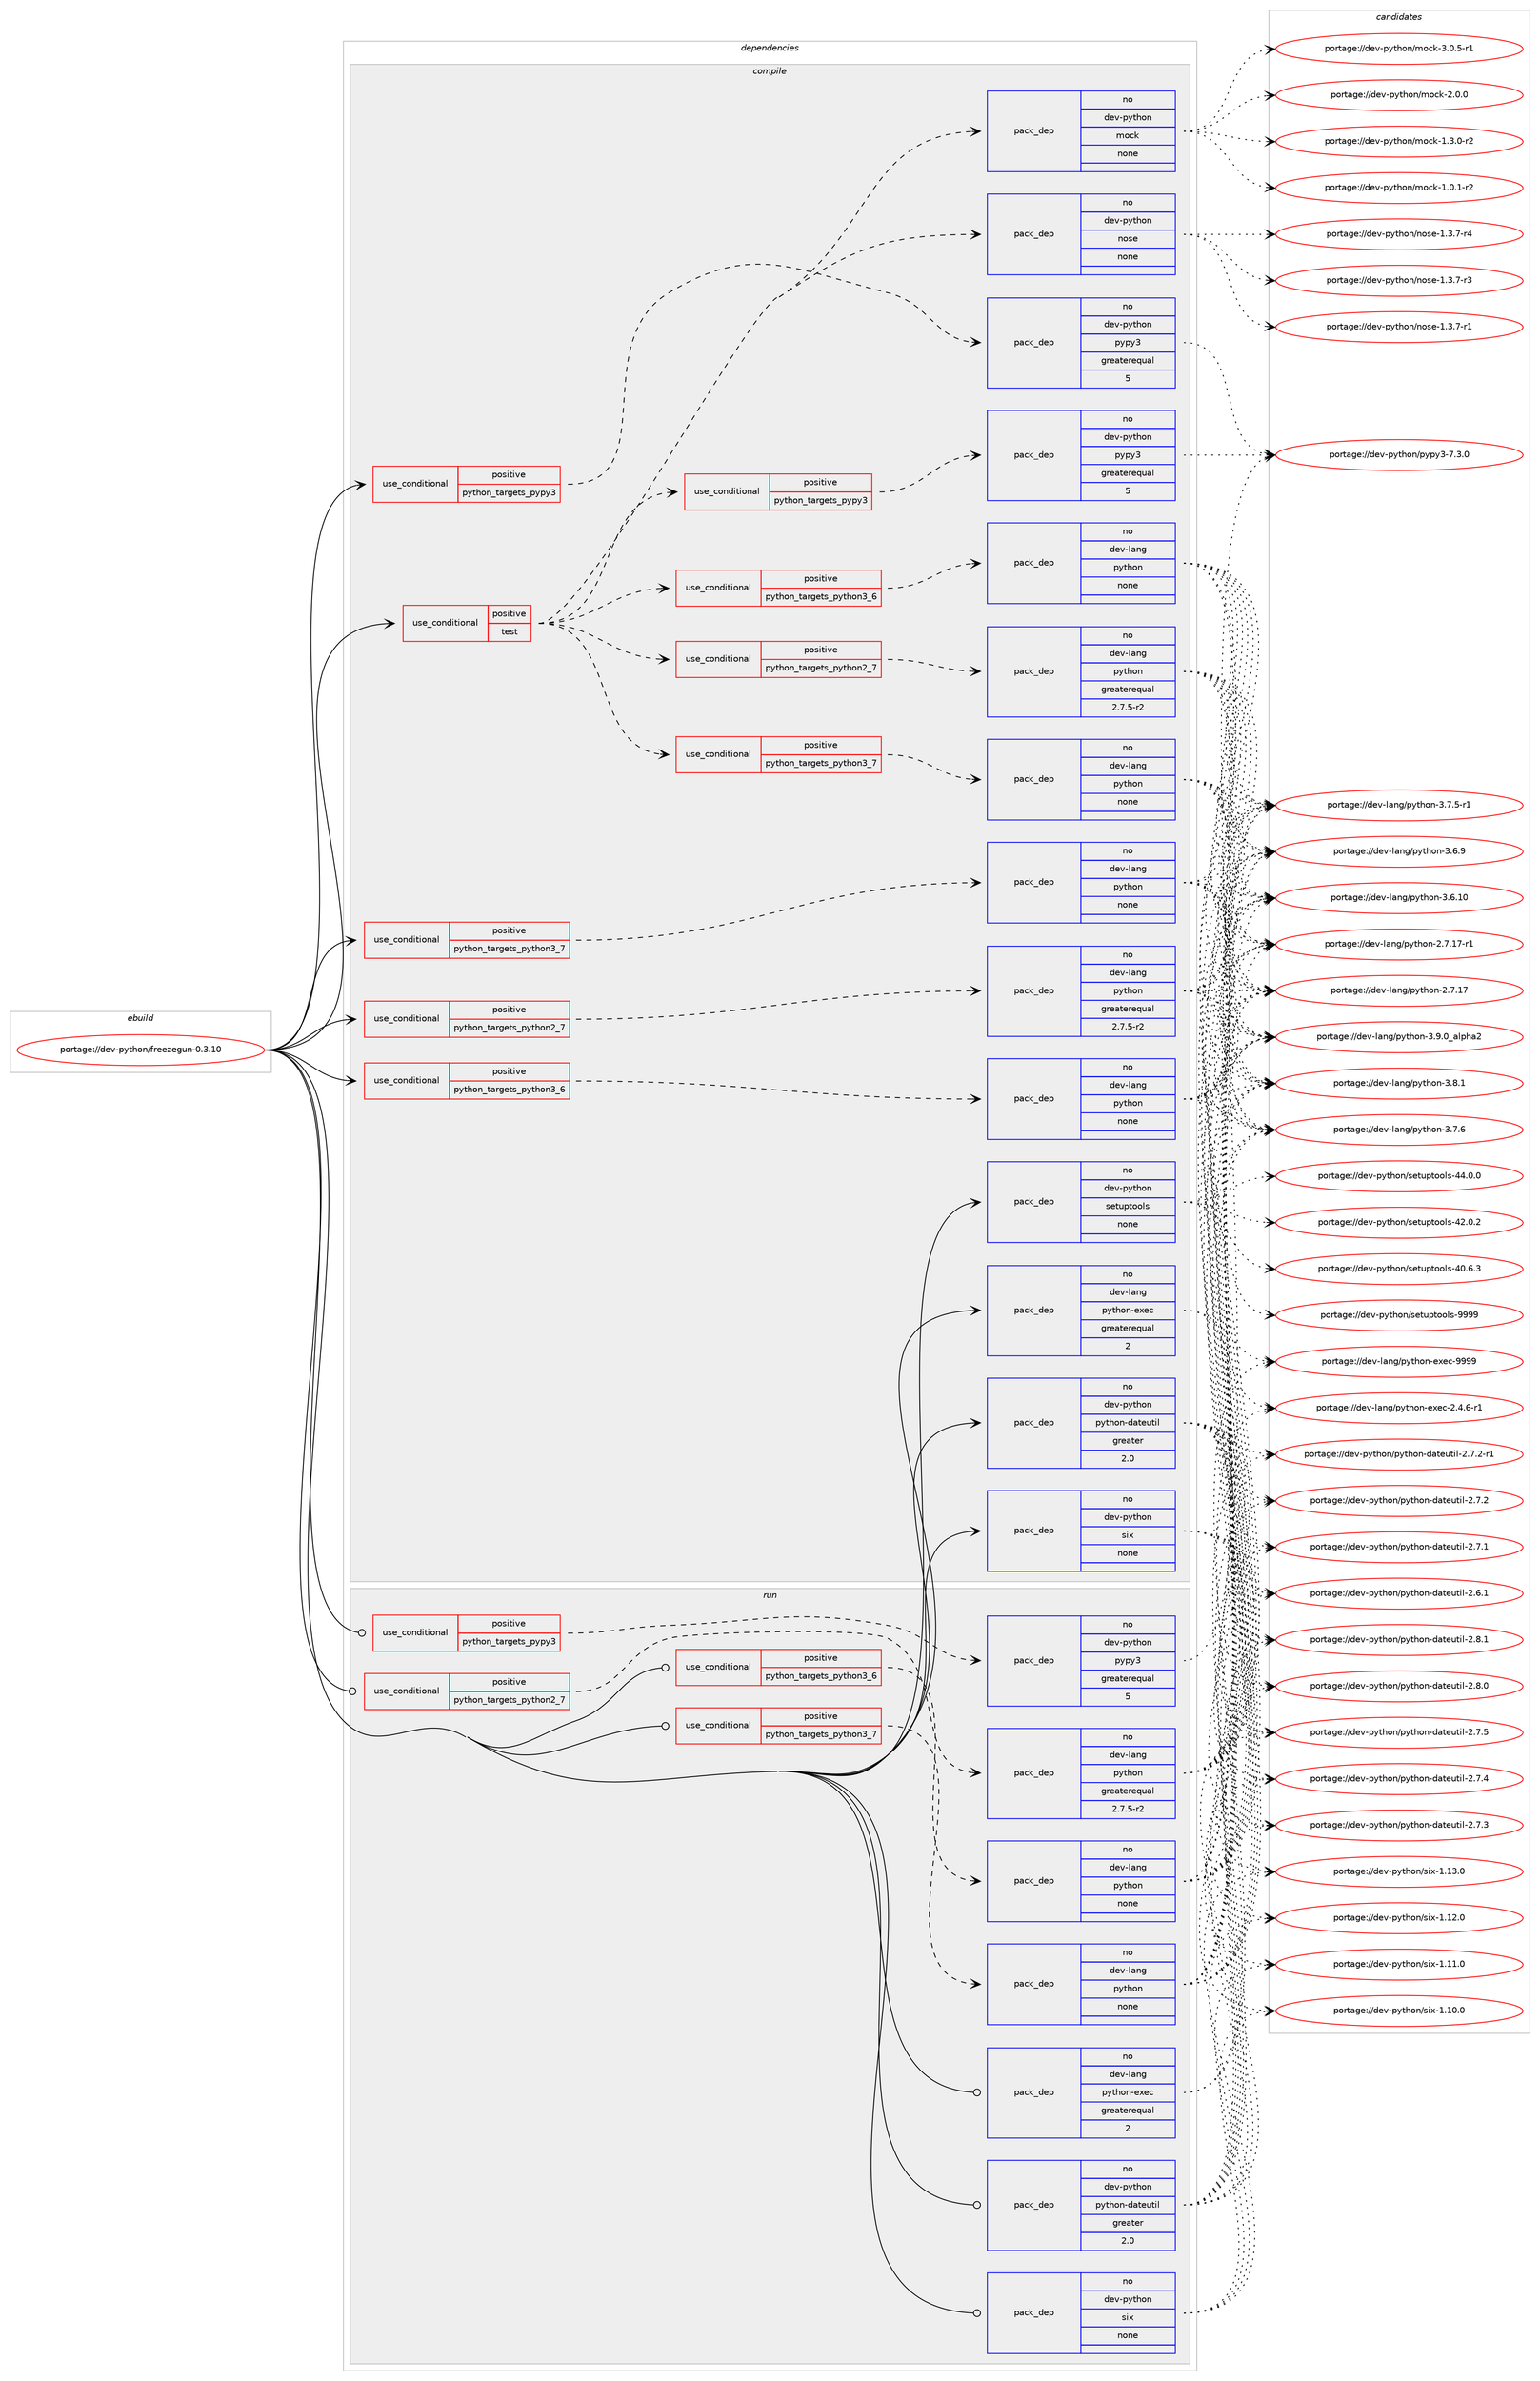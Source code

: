 digraph prolog {

# *************
# Graph options
# *************

newrank=true;
concentrate=true;
compound=true;
graph [rankdir=LR,fontname=Helvetica,fontsize=10,ranksep=1.5];#, ranksep=2.5, nodesep=0.2];
edge  [arrowhead=vee];
node  [fontname=Helvetica,fontsize=10];

# **********
# The ebuild
# **********

subgraph cluster_leftcol {
color=gray;
label=<<i>ebuild</i>>;
id [label="portage://dev-python/freezegun-0.3.10", color=red, width=4, href="../dev-python/freezegun-0.3.10.svg"];
}

# ****************
# The dependencies
# ****************

subgraph cluster_midcol {
color=gray;
label=<<i>dependencies</i>>;
subgraph cluster_compile {
fillcolor="#eeeeee";
style=filled;
label=<<i>compile</i>>;
subgraph cond115618 {
dependency459937 [label=<<TABLE BORDER="0" CELLBORDER="1" CELLSPACING="0" CELLPADDING="4"><TR><TD ROWSPAN="3" CELLPADDING="10">use_conditional</TD></TR><TR><TD>positive</TD></TR><TR><TD>python_targets_pypy3</TD></TR></TABLE>>, shape=none, color=red];
subgraph pack339329 {
dependency459938 [label=<<TABLE BORDER="0" CELLBORDER="1" CELLSPACING="0" CELLPADDING="4" WIDTH="220"><TR><TD ROWSPAN="6" CELLPADDING="30">pack_dep</TD></TR><TR><TD WIDTH="110">no</TD></TR><TR><TD>dev-python</TD></TR><TR><TD>pypy3</TD></TR><TR><TD>greaterequal</TD></TR><TR><TD>5</TD></TR></TABLE>>, shape=none, color=blue];
}
dependency459937:e -> dependency459938:w [weight=20,style="dashed",arrowhead="vee"];
}
id:e -> dependency459937:w [weight=20,style="solid",arrowhead="vee"];
subgraph cond115619 {
dependency459939 [label=<<TABLE BORDER="0" CELLBORDER="1" CELLSPACING="0" CELLPADDING="4"><TR><TD ROWSPAN="3" CELLPADDING="10">use_conditional</TD></TR><TR><TD>positive</TD></TR><TR><TD>python_targets_python2_7</TD></TR></TABLE>>, shape=none, color=red];
subgraph pack339330 {
dependency459940 [label=<<TABLE BORDER="0" CELLBORDER="1" CELLSPACING="0" CELLPADDING="4" WIDTH="220"><TR><TD ROWSPAN="6" CELLPADDING="30">pack_dep</TD></TR><TR><TD WIDTH="110">no</TD></TR><TR><TD>dev-lang</TD></TR><TR><TD>python</TD></TR><TR><TD>greaterequal</TD></TR><TR><TD>2.7.5-r2</TD></TR></TABLE>>, shape=none, color=blue];
}
dependency459939:e -> dependency459940:w [weight=20,style="dashed",arrowhead="vee"];
}
id:e -> dependency459939:w [weight=20,style="solid",arrowhead="vee"];
subgraph cond115620 {
dependency459941 [label=<<TABLE BORDER="0" CELLBORDER="1" CELLSPACING="0" CELLPADDING="4"><TR><TD ROWSPAN="3" CELLPADDING="10">use_conditional</TD></TR><TR><TD>positive</TD></TR><TR><TD>python_targets_python3_6</TD></TR></TABLE>>, shape=none, color=red];
subgraph pack339331 {
dependency459942 [label=<<TABLE BORDER="0" CELLBORDER="1" CELLSPACING="0" CELLPADDING="4" WIDTH="220"><TR><TD ROWSPAN="6" CELLPADDING="30">pack_dep</TD></TR><TR><TD WIDTH="110">no</TD></TR><TR><TD>dev-lang</TD></TR><TR><TD>python</TD></TR><TR><TD>none</TD></TR><TR><TD></TD></TR></TABLE>>, shape=none, color=blue];
}
dependency459941:e -> dependency459942:w [weight=20,style="dashed",arrowhead="vee"];
}
id:e -> dependency459941:w [weight=20,style="solid",arrowhead="vee"];
subgraph cond115621 {
dependency459943 [label=<<TABLE BORDER="0" CELLBORDER="1" CELLSPACING="0" CELLPADDING="4"><TR><TD ROWSPAN="3" CELLPADDING="10">use_conditional</TD></TR><TR><TD>positive</TD></TR><TR><TD>python_targets_python3_7</TD></TR></TABLE>>, shape=none, color=red];
subgraph pack339332 {
dependency459944 [label=<<TABLE BORDER="0" CELLBORDER="1" CELLSPACING="0" CELLPADDING="4" WIDTH="220"><TR><TD ROWSPAN="6" CELLPADDING="30">pack_dep</TD></TR><TR><TD WIDTH="110">no</TD></TR><TR><TD>dev-lang</TD></TR><TR><TD>python</TD></TR><TR><TD>none</TD></TR><TR><TD></TD></TR></TABLE>>, shape=none, color=blue];
}
dependency459943:e -> dependency459944:w [weight=20,style="dashed",arrowhead="vee"];
}
id:e -> dependency459943:w [weight=20,style="solid",arrowhead="vee"];
subgraph cond115622 {
dependency459945 [label=<<TABLE BORDER="0" CELLBORDER="1" CELLSPACING="0" CELLPADDING="4"><TR><TD ROWSPAN="3" CELLPADDING="10">use_conditional</TD></TR><TR><TD>positive</TD></TR><TR><TD>test</TD></TR></TABLE>>, shape=none, color=red];
subgraph cond115623 {
dependency459946 [label=<<TABLE BORDER="0" CELLBORDER="1" CELLSPACING="0" CELLPADDING="4"><TR><TD ROWSPAN="3" CELLPADDING="10">use_conditional</TD></TR><TR><TD>positive</TD></TR><TR><TD>python_targets_pypy3</TD></TR></TABLE>>, shape=none, color=red];
subgraph pack339333 {
dependency459947 [label=<<TABLE BORDER="0" CELLBORDER="1" CELLSPACING="0" CELLPADDING="4" WIDTH="220"><TR><TD ROWSPAN="6" CELLPADDING="30">pack_dep</TD></TR><TR><TD WIDTH="110">no</TD></TR><TR><TD>dev-python</TD></TR><TR><TD>pypy3</TD></TR><TR><TD>greaterequal</TD></TR><TR><TD>5</TD></TR></TABLE>>, shape=none, color=blue];
}
dependency459946:e -> dependency459947:w [weight=20,style="dashed",arrowhead="vee"];
}
dependency459945:e -> dependency459946:w [weight=20,style="dashed",arrowhead="vee"];
subgraph cond115624 {
dependency459948 [label=<<TABLE BORDER="0" CELLBORDER="1" CELLSPACING="0" CELLPADDING="4"><TR><TD ROWSPAN="3" CELLPADDING="10">use_conditional</TD></TR><TR><TD>positive</TD></TR><TR><TD>python_targets_python2_7</TD></TR></TABLE>>, shape=none, color=red];
subgraph pack339334 {
dependency459949 [label=<<TABLE BORDER="0" CELLBORDER="1" CELLSPACING="0" CELLPADDING="4" WIDTH="220"><TR><TD ROWSPAN="6" CELLPADDING="30">pack_dep</TD></TR><TR><TD WIDTH="110">no</TD></TR><TR><TD>dev-lang</TD></TR><TR><TD>python</TD></TR><TR><TD>greaterequal</TD></TR><TR><TD>2.7.5-r2</TD></TR></TABLE>>, shape=none, color=blue];
}
dependency459948:e -> dependency459949:w [weight=20,style="dashed",arrowhead="vee"];
}
dependency459945:e -> dependency459948:w [weight=20,style="dashed",arrowhead="vee"];
subgraph cond115625 {
dependency459950 [label=<<TABLE BORDER="0" CELLBORDER="1" CELLSPACING="0" CELLPADDING="4"><TR><TD ROWSPAN="3" CELLPADDING="10">use_conditional</TD></TR><TR><TD>positive</TD></TR><TR><TD>python_targets_python3_6</TD></TR></TABLE>>, shape=none, color=red];
subgraph pack339335 {
dependency459951 [label=<<TABLE BORDER="0" CELLBORDER="1" CELLSPACING="0" CELLPADDING="4" WIDTH="220"><TR><TD ROWSPAN="6" CELLPADDING="30">pack_dep</TD></TR><TR><TD WIDTH="110">no</TD></TR><TR><TD>dev-lang</TD></TR><TR><TD>python</TD></TR><TR><TD>none</TD></TR><TR><TD></TD></TR></TABLE>>, shape=none, color=blue];
}
dependency459950:e -> dependency459951:w [weight=20,style="dashed",arrowhead="vee"];
}
dependency459945:e -> dependency459950:w [weight=20,style="dashed",arrowhead="vee"];
subgraph cond115626 {
dependency459952 [label=<<TABLE BORDER="0" CELLBORDER="1" CELLSPACING="0" CELLPADDING="4"><TR><TD ROWSPAN="3" CELLPADDING="10">use_conditional</TD></TR><TR><TD>positive</TD></TR><TR><TD>python_targets_python3_7</TD></TR></TABLE>>, shape=none, color=red];
subgraph pack339336 {
dependency459953 [label=<<TABLE BORDER="0" CELLBORDER="1" CELLSPACING="0" CELLPADDING="4" WIDTH="220"><TR><TD ROWSPAN="6" CELLPADDING="30">pack_dep</TD></TR><TR><TD WIDTH="110">no</TD></TR><TR><TD>dev-lang</TD></TR><TR><TD>python</TD></TR><TR><TD>none</TD></TR><TR><TD></TD></TR></TABLE>>, shape=none, color=blue];
}
dependency459952:e -> dependency459953:w [weight=20,style="dashed",arrowhead="vee"];
}
dependency459945:e -> dependency459952:w [weight=20,style="dashed",arrowhead="vee"];
subgraph pack339337 {
dependency459954 [label=<<TABLE BORDER="0" CELLBORDER="1" CELLSPACING="0" CELLPADDING="4" WIDTH="220"><TR><TD ROWSPAN="6" CELLPADDING="30">pack_dep</TD></TR><TR><TD WIDTH="110">no</TD></TR><TR><TD>dev-python</TD></TR><TR><TD>mock</TD></TR><TR><TD>none</TD></TR><TR><TD></TD></TR></TABLE>>, shape=none, color=blue];
}
dependency459945:e -> dependency459954:w [weight=20,style="dashed",arrowhead="vee"];
subgraph pack339338 {
dependency459955 [label=<<TABLE BORDER="0" CELLBORDER="1" CELLSPACING="0" CELLPADDING="4" WIDTH="220"><TR><TD ROWSPAN="6" CELLPADDING="30">pack_dep</TD></TR><TR><TD WIDTH="110">no</TD></TR><TR><TD>dev-python</TD></TR><TR><TD>nose</TD></TR><TR><TD>none</TD></TR><TR><TD></TD></TR></TABLE>>, shape=none, color=blue];
}
dependency459945:e -> dependency459955:w [weight=20,style="dashed",arrowhead="vee"];
}
id:e -> dependency459945:w [weight=20,style="solid",arrowhead="vee"];
subgraph pack339339 {
dependency459956 [label=<<TABLE BORDER="0" CELLBORDER="1" CELLSPACING="0" CELLPADDING="4" WIDTH="220"><TR><TD ROWSPAN="6" CELLPADDING="30">pack_dep</TD></TR><TR><TD WIDTH="110">no</TD></TR><TR><TD>dev-lang</TD></TR><TR><TD>python-exec</TD></TR><TR><TD>greaterequal</TD></TR><TR><TD>2</TD></TR></TABLE>>, shape=none, color=blue];
}
id:e -> dependency459956:w [weight=20,style="solid",arrowhead="vee"];
subgraph pack339340 {
dependency459957 [label=<<TABLE BORDER="0" CELLBORDER="1" CELLSPACING="0" CELLPADDING="4" WIDTH="220"><TR><TD ROWSPAN="6" CELLPADDING="30">pack_dep</TD></TR><TR><TD WIDTH="110">no</TD></TR><TR><TD>dev-python</TD></TR><TR><TD>python-dateutil</TD></TR><TR><TD>greater</TD></TR><TR><TD>2.0</TD></TR></TABLE>>, shape=none, color=blue];
}
id:e -> dependency459957:w [weight=20,style="solid",arrowhead="vee"];
subgraph pack339341 {
dependency459958 [label=<<TABLE BORDER="0" CELLBORDER="1" CELLSPACING="0" CELLPADDING="4" WIDTH="220"><TR><TD ROWSPAN="6" CELLPADDING="30">pack_dep</TD></TR><TR><TD WIDTH="110">no</TD></TR><TR><TD>dev-python</TD></TR><TR><TD>setuptools</TD></TR><TR><TD>none</TD></TR><TR><TD></TD></TR></TABLE>>, shape=none, color=blue];
}
id:e -> dependency459958:w [weight=20,style="solid",arrowhead="vee"];
subgraph pack339342 {
dependency459959 [label=<<TABLE BORDER="0" CELLBORDER="1" CELLSPACING="0" CELLPADDING="4" WIDTH="220"><TR><TD ROWSPAN="6" CELLPADDING="30">pack_dep</TD></TR><TR><TD WIDTH="110">no</TD></TR><TR><TD>dev-python</TD></TR><TR><TD>six</TD></TR><TR><TD>none</TD></TR><TR><TD></TD></TR></TABLE>>, shape=none, color=blue];
}
id:e -> dependency459959:w [weight=20,style="solid",arrowhead="vee"];
}
subgraph cluster_compileandrun {
fillcolor="#eeeeee";
style=filled;
label=<<i>compile and run</i>>;
}
subgraph cluster_run {
fillcolor="#eeeeee";
style=filled;
label=<<i>run</i>>;
subgraph cond115627 {
dependency459960 [label=<<TABLE BORDER="0" CELLBORDER="1" CELLSPACING="0" CELLPADDING="4"><TR><TD ROWSPAN="3" CELLPADDING="10">use_conditional</TD></TR><TR><TD>positive</TD></TR><TR><TD>python_targets_pypy3</TD></TR></TABLE>>, shape=none, color=red];
subgraph pack339343 {
dependency459961 [label=<<TABLE BORDER="0" CELLBORDER="1" CELLSPACING="0" CELLPADDING="4" WIDTH="220"><TR><TD ROWSPAN="6" CELLPADDING="30">pack_dep</TD></TR><TR><TD WIDTH="110">no</TD></TR><TR><TD>dev-python</TD></TR><TR><TD>pypy3</TD></TR><TR><TD>greaterequal</TD></TR><TR><TD>5</TD></TR></TABLE>>, shape=none, color=blue];
}
dependency459960:e -> dependency459961:w [weight=20,style="dashed",arrowhead="vee"];
}
id:e -> dependency459960:w [weight=20,style="solid",arrowhead="odot"];
subgraph cond115628 {
dependency459962 [label=<<TABLE BORDER="0" CELLBORDER="1" CELLSPACING="0" CELLPADDING="4"><TR><TD ROWSPAN="3" CELLPADDING="10">use_conditional</TD></TR><TR><TD>positive</TD></TR><TR><TD>python_targets_python2_7</TD></TR></TABLE>>, shape=none, color=red];
subgraph pack339344 {
dependency459963 [label=<<TABLE BORDER="0" CELLBORDER="1" CELLSPACING="0" CELLPADDING="4" WIDTH="220"><TR><TD ROWSPAN="6" CELLPADDING="30">pack_dep</TD></TR><TR><TD WIDTH="110">no</TD></TR><TR><TD>dev-lang</TD></TR><TR><TD>python</TD></TR><TR><TD>greaterequal</TD></TR><TR><TD>2.7.5-r2</TD></TR></TABLE>>, shape=none, color=blue];
}
dependency459962:e -> dependency459963:w [weight=20,style="dashed",arrowhead="vee"];
}
id:e -> dependency459962:w [weight=20,style="solid",arrowhead="odot"];
subgraph cond115629 {
dependency459964 [label=<<TABLE BORDER="0" CELLBORDER="1" CELLSPACING="0" CELLPADDING="4"><TR><TD ROWSPAN="3" CELLPADDING="10">use_conditional</TD></TR><TR><TD>positive</TD></TR><TR><TD>python_targets_python3_6</TD></TR></TABLE>>, shape=none, color=red];
subgraph pack339345 {
dependency459965 [label=<<TABLE BORDER="0" CELLBORDER="1" CELLSPACING="0" CELLPADDING="4" WIDTH="220"><TR><TD ROWSPAN="6" CELLPADDING="30">pack_dep</TD></TR><TR><TD WIDTH="110">no</TD></TR><TR><TD>dev-lang</TD></TR><TR><TD>python</TD></TR><TR><TD>none</TD></TR><TR><TD></TD></TR></TABLE>>, shape=none, color=blue];
}
dependency459964:e -> dependency459965:w [weight=20,style="dashed",arrowhead="vee"];
}
id:e -> dependency459964:w [weight=20,style="solid",arrowhead="odot"];
subgraph cond115630 {
dependency459966 [label=<<TABLE BORDER="0" CELLBORDER="1" CELLSPACING="0" CELLPADDING="4"><TR><TD ROWSPAN="3" CELLPADDING="10">use_conditional</TD></TR><TR><TD>positive</TD></TR><TR><TD>python_targets_python3_7</TD></TR></TABLE>>, shape=none, color=red];
subgraph pack339346 {
dependency459967 [label=<<TABLE BORDER="0" CELLBORDER="1" CELLSPACING="0" CELLPADDING="4" WIDTH="220"><TR><TD ROWSPAN="6" CELLPADDING="30">pack_dep</TD></TR><TR><TD WIDTH="110">no</TD></TR><TR><TD>dev-lang</TD></TR><TR><TD>python</TD></TR><TR><TD>none</TD></TR><TR><TD></TD></TR></TABLE>>, shape=none, color=blue];
}
dependency459966:e -> dependency459967:w [weight=20,style="dashed",arrowhead="vee"];
}
id:e -> dependency459966:w [weight=20,style="solid",arrowhead="odot"];
subgraph pack339347 {
dependency459968 [label=<<TABLE BORDER="0" CELLBORDER="1" CELLSPACING="0" CELLPADDING="4" WIDTH="220"><TR><TD ROWSPAN="6" CELLPADDING="30">pack_dep</TD></TR><TR><TD WIDTH="110">no</TD></TR><TR><TD>dev-lang</TD></TR><TR><TD>python-exec</TD></TR><TR><TD>greaterequal</TD></TR><TR><TD>2</TD></TR></TABLE>>, shape=none, color=blue];
}
id:e -> dependency459968:w [weight=20,style="solid",arrowhead="odot"];
subgraph pack339348 {
dependency459969 [label=<<TABLE BORDER="0" CELLBORDER="1" CELLSPACING="0" CELLPADDING="4" WIDTH="220"><TR><TD ROWSPAN="6" CELLPADDING="30">pack_dep</TD></TR><TR><TD WIDTH="110">no</TD></TR><TR><TD>dev-python</TD></TR><TR><TD>python-dateutil</TD></TR><TR><TD>greater</TD></TR><TR><TD>2.0</TD></TR></TABLE>>, shape=none, color=blue];
}
id:e -> dependency459969:w [weight=20,style="solid",arrowhead="odot"];
subgraph pack339349 {
dependency459970 [label=<<TABLE BORDER="0" CELLBORDER="1" CELLSPACING="0" CELLPADDING="4" WIDTH="220"><TR><TD ROWSPAN="6" CELLPADDING="30">pack_dep</TD></TR><TR><TD WIDTH="110">no</TD></TR><TR><TD>dev-python</TD></TR><TR><TD>six</TD></TR><TR><TD>none</TD></TR><TR><TD></TD></TR></TABLE>>, shape=none, color=blue];
}
id:e -> dependency459970:w [weight=20,style="solid",arrowhead="odot"];
}
}

# **************
# The candidates
# **************

subgraph cluster_choices {
rank=same;
color=gray;
label=<<i>candidates</i>>;

subgraph choice339329 {
color=black;
nodesep=1;
choice100101118451121211161041111104711212111212151455546514648 [label="portage://dev-python/pypy3-7.3.0", color=red, width=4,href="../dev-python/pypy3-7.3.0.svg"];
dependency459938:e -> choice100101118451121211161041111104711212111212151455546514648:w [style=dotted,weight="100"];
}
subgraph choice339330 {
color=black;
nodesep=1;
choice10010111845108971101034711212111610411111045514657464895971081121049750 [label="portage://dev-lang/python-3.9.0_alpha2", color=red, width=4,href="../dev-lang/python-3.9.0_alpha2.svg"];
choice100101118451089711010347112121116104111110455146564649 [label="portage://dev-lang/python-3.8.1", color=red, width=4,href="../dev-lang/python-3.8.1.svg"];
choice100101118451089711010347112121116104111110455146554654 [label="portage://dev-lang/python-3.7.6", color=red, width=4,href="../dev-lang/python-3.7.6.svg"];
choice1001011184510897110103471121211161041111104551465546534511449 [label="portage://dev-lang/python-3.7.5-r1", color=red, width=4,href="../dev-lang/python-3.7.5-r1.svg"];
choice100101118451089711010347112121116104111110455146544657 [label="portage://dev-lang/python-3.6.9", color=red, width=4,href="../dev-lang/python-3.6.9.svg"];
choice10010111845108971101034711212111610411111045514654464948 [label="portage://dev-lang/python-3.6.10", color=red, width=4,href="../dev-lang/python-3.6.10.svg"];
choice100101118451089711010347112121116104111110455046554649554511449 [label="portage://dev-lang/python-2.7.17-r1", color=red, width=4,href="../dev-lang/python-2.7.17-r1.svg"];
choice10010111845108971101034711212111610411111045504655464955 [label="portage://dev-lang/python-2.7.17", color=red, width=4,href="../dev-lang/python-2.7.17.svg"];
dependency459940:e -> choice10010111845108971101034711212111610411111045514657464895971081121049750:w [style=dotted,weight="100"];
dependency459940:e -> choice100101118451089711010347112121116104111110455146564649:w [style=dotted,weight="100"];
dependency459940:e -> choice100101118451089711010347112121116104111110455146554654:w [style=dotted,weight="100"];
dependency459940:e -> choice1001011184510897110103471121211161041111104551465546534511449:w [style=dotted,weight="100"];
dependency459940:e -> choice100101118451089711010347112121116104111110455146544657:w [style=dotted,weight="100"];
dependency459940:e -> choice10010111845108971101034711212111610411111045514654464948:w [style=dotted,weight="100"];
dependency459940:e -> choice100101118451089711010347112121116104111110455046554649554511449:w [style=dotted,weight="100"];
dependency459940:e -> choice10010111845108971101034711212111610411111045504655464955:w [style=dotted,weight="100"];
}
subgraph choice339331 {
color=black;
nodesep=1;
choice10010111845108971101034711212111610411111045514657464895971081121049750 [label="portage://dev-lang/python-3.9.0_alpha2", color=red, width=4,href="../dev-lang/python-3.9.0_alpha2.svg"];
choice100101118451089711010347112121116104111110455146564649 [label="portage://dev-lang/python-3.8.1", color=red, width=4,href="../dev-lang/python-3.8.1.svg"];
choice100101118451089711010347112121116104111110455146554654 [label="portage://dev-lang/python-3.7.6", color=red, width=4,href="../dev-lang/python-3.7.6.svg"];
choice1001011184510897110103471121211161041111104551465546534511449 [label="portage://dev-lang/python-3.7.5-r1", color=red, width=4,href="../dev-lang/python-3.7.5-r1.svg"];
choice100101118451089711010347112121116104111110455146544657 [label="portage://dev-lang/python-3.6.9", color=red, width=4,href="../dev-lang/python-3.6.9.svg"];
choice10010111845108971101034711212111610411111045514654464948 [label="portage://dev-lang/python-3.6.10", color=red, width=4,href="../dev-lang/python-3.6.10.svg"];
choice100101118451089711010347112121116104111110455046554649554511449 [label="portage://dev-lang/python-2.7.17-r1", color=red, width=4,href="../dev-lang/python-2.7.17-r1.svg"];
choice10010111845108971101034711212111610411111045504655464955 [label="portage://dev-lang/python-2.7.17", color=red, width=4,href="../dev-lang/python-2.7.17.svg"];
dependency459942:e -> choice10010111845108971101034711212111610411111045514657464895971081121049750:w [style=dotted,weight="100"];
dependency459942:e -> choice100101118451089711010347112121116104111110455146564649:w [style=dotted,weight="100"];
dependency459942:e -> choice100101118451089711010347112121116104111110455146554654:w [style=dotted,weight="100"];
dependency459942:e -> choice1001011184510897110103471121211161041111104551465546534511449:w [style=dotted,weight="100"];
dependency459942:e -> choice100101118451089711010347112121116104111110455146544657:w [style=dotted,weight="100"];
dependency459942:e -> choice10010111845108971101034711212111610411111045514654464948:w [style=dotted,weight="100"];
dependency459942:e -> choice100101118451089711010347112121116104111110455046554649554511449:w [style=dotted,weight="100"];
dependency459942:e -> choice10010111845108971101034711212111610411111045504655464955:w [style=dotted,weight="100"];
}
subgraph choice339332 {
color=black;
nodesep=1;
choice10010111845108971101034711212111610411111045514657464895971081121049750 [label="portage://dev-lang/python-3.9.0_alpha2", color=red, width=4,href="../dev-lang/python-3.9.0_alpha2.svg"];
choice100101118451089711010347112121116104111110455146564649 [label="portage://dev-lang/python-3.8.1", color=red, width=4,href="../dev-lang/python-3.8.1.svg"];
choice100101118451089711010347112121116104111110455146554654 [label="portage://dev-lang/python-3.7.6", color=red, width=4,href="../dev-lang/python-3.7.6.svg"];
choice1001011184510897110103471121211161041111104551465546534511449 [label="portage://dev-lang/python-3.7.5-r1", color=red, width=4,href="../dev-lang/python-3.7.5-r1.svg"];
choice100101118451089711010347112121116104111110455146544657 [label="portage://dev-lang/python-3.6.9", color=red, width=4,href="../dev-lang/python-3.6.9.svg"];
choice10010111845108971101034711212111610411111045514654464948 [label="portage://dev-lang/python-3.6.10", color=red, width=4,href="../dev-lang/python-3.6.10.svg"];
choice100101118451089711010347112121116104111110455046554649554511449 [label="portage://dev-lang/python-2.7.17-r1", color=red, width=4,href="../dev-lang/python-2.7.17-r1.svg"];
choice10010111845108971101034711212111610411111045504655464955 [label="portage://dev-lang/python-2.7.17", color=red, width=4,href="../dev-lang/python-2.7.17.svg"];
dependency459944:e -> choice10010111845108971101034711212111610411111045514657464895971081121049750:w [style=dotted,weight="100"];
dependency459944:e -> choice100101118451089711010347112121116104111110455146564649:w [style=dotted,weight="100"];
dependency459944:e -> choice100101118451089711010347112121116104111110455146554654:w [style=dotted,weight="100"];
dependency459944:e -> choice1001011184510897110103471121211161041111104551465546534511449:w [style=dotted,weight="100"];
dependency459944:e -> choice100101118451089711010347112121116104111110455146544657:w [style=dotted,weight="100"];
dependency459944:e -> choice10010111845108971101034711212111610411111045514654464948:w [style=dotted,weight="100"];
dependency459944:e -> choice100101118451089711010347112121116104111110455046554649554511449:w [style=dotted,weight="100"];
dependency459944:e -> choice10010111845108971101034711212111610411111045504655464955:w [style=dotted,weight="100"];
}
subgraph choice339333 {
color=black;
nodesep=1;
choice100101118451121211161041111104711212111212151455546514648 [label="portage://dev-python/pypy3-7.3.0", color=red, width=4,href="../dev-python/pypy3-7.3.0.svg"];
dependency459947:e -> choice100101118451121211161041111104711212111212151455546514648:w [style=dotted,weight="100"];
}
subgraph choice339334 {
color=black;
nodesep=1;
choice10010111845108971101034711212111610411111045514657464895971081121049750 [label="portage://dev-lang/python-3.9.0_alpha2", color=red, width=4,href="../dev-lang/python-3.9.0_alpha2.svg"];
choice100101118451089711010347112121116104111110455146564649 [label="portage://dev-lang/python-3.8.1", color=red, width=4,href="../dev-lang/python-3.8.1.svg"];
choice100101118451089711010347112121116104111110455146554654 [label="portage://dev-lang/python-3.7.6", color=red, width=4,href="../dev-lang/python-3.7.6.svg"];
choice1001011184510897110103471121211161041111104551465546534511449 [label="portage://dev-lang/python-3.7.5-r1", color=red, width=4,href="../dev-lang/python-3.7.5-r1.svg"];
choice100101118451089711010347112121116104111110455146544657 [label="portage://dev-lang/python-3.6.9", color=red, width=4,href="../dev-lang/python-3.6.9.svg"];
choice10010111845108971101034711212111610411111045514654464948 [label="portage://dev-lang/python-3.6.10", color=red, width=4,href="../dev-lang/python-3.6.10.svg"];
choice100101118451089711010347112121116104111110455046554649554511449 [label="portage://dev-lang/python-2.7.17-r1", color=red, width=4,href="../dev-lang/python-2.7.17-r1.svg"];
choice10010111845108971101034711212111610411111045504655464955 [label="portage://dev-lang/python-2.7.17", color=red, width=4,href="../dev-lang/python-2.7.17.svg"];
dependency459949:e -> choice10010111845108971101034711212111610411111045514657464895971081121049750:w [style=dotted,weight="100"];
dependency459949:e -> choice100101118451089711010347112121116104111110455146564649:w [style=dotted,weight="100"];
dependency459949:e -> choice100101118451089711010347112121116104111110455146554654:w [style=dotted,weight="100"];
dependency459949:e -> choice1001011184510897110103471121211161041111104551465546534511449:w [style=dotted,weight="100"];
dependency459949:e -> choice100101118451089711010347112121116104111110455146544657:w [style=dotted,weight="100"];
dependency459949:e -> choice10010111845108971101034711212111610411111045514654464948:w [style=dotted,weight="100"];
dependency459949:e -> choice100101118451089711010347112121116104111110455046554649554511449:w [style=dotted,weight="100"];
dependency459949:e -> choice10010111845108971101034711212111610411111045504655464955:w [style=dotted,weight="100"];
}
subgraph choice339335 {
color=black;
nodesep=1;
choice10010111845108971101034711212111610411111045514657464895971081121049750 [label="portage://dev-lang/python-3.9.0_alpha2", color=red, width=4,href="../dev-lang/python-3.9.0_alpha2.svg"];
choice100101118451089711010347112121116104111110455146564649 [label="portage://dev-lang/python-3.8.1", color=red, width=4,href="../dev-lang/python-3.8.1.svg"];
choice100101118451089711010347112121116104111110455146554654 [label="portage://dev-lang/python-3.7.6", color=red, width=4,href="../dev-lang/python-3.7.6.svg"];
choice1001011184510897110103471121211161041111104551465546534511449 [label="portage://dev-lang/python-3.7.5-r1", color=red, width=4,href="../dev-lang/python-3.7.5-r1.svg"];
choice100101118451089711010347112121116104111110455146544657 [label="portage://dev-lang/python-3.6.9", color=red, width=4,href="../dev-lang/python-3.6.9.svg"];
choice10010111845108971101034711212111610411111045514654464948 [label="portage://dev-lang/python-3.6.10", color=red, width=4,href="../dev-lang/python-3.6.10.svg"];
choice100101118451089711010347112121116104111110455046554649554511449 [label="portage://dev-lang/python-2.7.17-r1", color=red, width=4,href="../dev-lang/python-2.7.17-r1.svg"];
choice10010111845108971101034711212111610411111045504655464955 [label="portage://dev-lang/python-2.7.17", color=red, width=4,href="../dev-lang/python-2.7.17.svg"];
dependency459951:e -> choice10010111845108971101034711212111610411111045514657464895971081121049750:w [style=dotted,weight="100"];
dependency459951:e -> choice100101118451089711010347112121116104111110455146564649:w [style=dotted,weight="100"];
dependency459951:e -> choice100101118451089711010347112121116104111110455146554654:w [style=dotted,weight="100"];
dependency459951:e -> choice1001011184510897110103471121211161041111104551465546534511449:w [style=dotted,weight="100"];
dependency459951:e -> choice100101118451089711010347112121116104111110455146544657:w [style=dotted,weight="100"];
dependency459951:e -> choice10010111845108971101034711212111610411111045514654464948:w [style=dotted,weight="100"];
dependency459951:e -> choice100101118451089711010347112121116104111110455046554649554511449:w [style=dotted,weight="100"];
dependency459951:e -> choice10010111845108971101034711212111610411111045504655464955:w [style=dotted,weight="100"];
}
subgraph choice339336 {
color=black;
nodesep=1;
choice10010111845108971101034711212111610411111045514657464895971081121049750 [label="portage://dev-lang/python-3.9.0_alpha2", color=red, width=4,href="../dev-lang/python-3.9.0_alpha2.svg"];
choice100101118451089711010347112121116104111110455146564649 [label="portage://dev-lang/python-3.8.1", color=red, width=4,href="../dev-lang/python-3.8.1.svg"];
choice100101118451089711010347112121116104111110455146554654 [label="portage://dev-lang/python-3.7.6", color=red, width=4,href="../dev-lang/python-3.7.6.svg"];
choice1001011184510897110103471121211161041111104551465546534511449 [label="portage://dev-lang/python-3.7.5-r1", color=red, width=4,href="../dev-lang/python-3.7.5-r1.svg"];
choice100101118451089711010347112121116104111110455146544657 [label="portage://dev-lang/python-3.6.9", color=red, width=4,href="../dev-lang/python-3.6.9.svg"];
choice10010111845108971101034711212111610411111045514654464948 [label="portage://dev-lang/python-3.6.10", color=red, width=4,href="../dev-lang/python-3.6.10.svg"];
choice100101118451089711010347112121116104111110455046554649554511449 [label="portage://dev-lang/python-2.7.17-r1", color=red, width=4,href="../dev-lang/python-2.7.17-r1.svg"];
choice10010111845108971101034711212111610411111045504655464955 [label="portage://dev-lang/python-2.7.17", color=red, width=4,href="../dev-lang/python-2.7.17.svg"];
dependency459953:e -> choice10010111845108971101034711212111610411111045514657464895971081121049750:w [style=dotted,weight="100"];
dependency459953:e -> choice100101118451089711010347112121116104111110455146564649:w [style=dotted,weight="100"];
dependency459953:e -> choice100101118451089711010347112121116104111110455146554654:w [style=dotted,weight="100"];
dependency459953:e -> choice1001011184510897110103471121211161041111104551465546534511449:w [style=dotted,weight="100"];
dependency459953:e -> choice100101118451089711010347112121116104111110455146544657:w [style=dotted,weight="100"];
dependency459953:e -> choice10010111845108971101034711212111610411111045514654464948:w [style=dotted,weight="100"];
dependency459953:e -> choice100101118451089711010347112121116104111110455046554649554511449:w [style=dotted,weight="100"];
dependency459953:e -> choice10010111845108971101034711212111610411111045504655464955:w [style=dotted,weight="100"];
}
subgraph choice339337 {
color=black;
nodesep=1;
choice1001011184511212111610411111047109111991074551464846534511449 [label="portage://dev-python/mock-3.0.5-r1", color=red, width=4,href="../dev-python/mock-3.0.5-r1.svg"];
choice100101118451121211161041111104710911199107455046484648 [label="portage://dev-python/mock-2.0.0", color=red, width=4,href="../dev-python/mock-2.0.0.svg"];
choice1001011184511212111610411111047109111991074549465146484511450 [label="portage://dev-python/mock-1.3.0-r2", color=red, width=4,href="../dev-python/mock-1.3.0-r2.svg"];
choice1001011184511212111610411111047109111991074549464846494511450 [label="portage://dev-python/mock-1.0.1-r2", color=red, width=4,href="../dev-python/mock-1.0.1-r2.svg"];
dependency459954:e -> choice1001011184511212111610411111047109111991074551464846534511449:w [style=dotted,weight="100"];
dependency459954:e -> choice100101118451121211161041111104710911199107455046484648:w [style=dotted,weight="100"];
dependency459954:e -> choice1001011184511212111610411111047109111991074549465146484511450:w [style=dotted,weight="100"];
dependency459954:e -> choice1001011184511212111610411111047109111991074549464846494511450:w [style=dotted,weight="100"];
}
subgraph choice339338 {
color=black;
nodesep=1;
choice10010111845112121116104111110471101111151014549465146554511452 [label="portage://dev-python/nose-1.3.7-r4", color=red, width=4,href="../dev-python/nose-1.3.7-r4.svg"];
choice10010111845112121116104111110471101111151014549465146554511451 [label="portage://dev-python/nose-1.3.7-r3", color=red, width=4,href="../dev-python/nose-1.3.7-r3.svg"];
choice10010111845112121116104111110471101111151014549465146554511449 [label="portage://dev-python/nose-1.3.7-r1", color=red, width=4,href="../dev-python/nose-1.3.7-r1.svg"];
dependency459955:e -> choice10010111845112121116104111110471101111151014549465146554511452:w [style=dotted,weight="100"];
dependency459955:e -> choice10010111845112121116104111110471101111151014549465146554511451:w [style=dotted,weight="100"];
dependency459955:e -> choice10010111845112121116104111110471101111151014549465146554511449:w [style=dotted,weight="100"];
}
subgraph choice339339 {
color=black;
nodesep=1;
choice10010111845108971101034711212111610411111045101120101994557575757 [label="portage://dev-lang/python-exec-9999", color=red, width=4,href="../dev-lang/python-exec-9999.svg"];
choice10010111845108971101034711212111610411111045101120101994550465246544511449 [label="portage://dev-lang/python-exec-2.4.6-r1", color=red, width=4,href="../dev-lang/python-exec-2.4.6-r1.svg"];
dependency459956:e -> choice10010111845108971101034711212111610411111045101120101994557575757:w [style=dotted,weight="100"];
dependency459956:e -> choice10010111845108971101034711212111610411111045101120101994550465246544511449:w [style=dotted,weight="100"];
}
subgraph choice339340 {
color=black;
nodesep=1;
choice10010111845112121116104111110471121211161041111104510097116101117116105108455046564649 [label="portage://dev-python/python-dateutil-2.8.1", color=red, width=4,href="../dev-python/python-dateutil-2.8.1.svg"];
choice10010111845112121116104111110471121211161041111104510097116101117116105108455046564648 [label="portage://dev-python/python-dateutil-2.8.0", color=red, width=4,href="../dev-python/python-dateutil-2.8.0.svg"];
choice10010111845112121116104111110471121211161041111104510097116101117116105108455046554653 [label="portage://dev-python/python-dateutil-2.7.5", color=red, width=4,href="../dev-python/python-dateutil-2.7.5.svg"];
choice10010111845112121116104111110471121211161041111104510097116101117116105108455046554652 [label="portage://dev-python/python-dateutil-2.7.4", color=red, width=4,href="../dev-python/python-dateutil-2.7.4.svg"];
choice10010111845112121116104111110471121211161041111104510097116101117116105108455046554651 [label="portage://dev-python/python-dateutil-2.7.3", color=red, width=4,href="../dev-python/python-dateutil-2.7.3.svg"];
choice100101118451121211161041111104711212111610411111045100971161011171161051084550465546504511449 [label="portage://dev-python/python-dateutil-2.7.2-r1", color=red, width=4,href="../dev-python/python-dateutil-2.7.2-r1.svg"];
choice10010111845112121116104111110471121211161041111104510097116101117116105108455046554650 [label="portage://dev-python/python-dateutil-2.7.2", color=red, width=4,href="../dev-python/python-dateutil-2.7.2.svg"];
choice10010111845112121116104111110471121211161041111104510097116101117116105108455046554649 [label="portage://dev-python/python-dateutil-2.7.1", color=red, width=4,href="../dev-python/python-dateutil-2.7.1.svg"];
choice10010111845112121116104111110471121211161041111104510097116101117116105108455046544649 [label="portage://dev-python/python-dateutil-2.6.1", color=red, width=4,href="../dev-python/python-dateutil-2.6.1.svg"];
dependency459957:e -> choice10010111845112121116104111110471121211161041111104510097116101117116105108455046564649:w [style=dotted,weight="100"];
dependency459957:e -> choice10010111845112121116104111110471121211161041111104510097116101117116105108455046564648:w [style=dotted,weight="100"];
dependency459957:e -> choice10010111845112121116104111110471121211161041111104510097116101117116105108455046554653:w [style=dotted,weight="100"];
dependency459957:e -> choice10010111845112121116104111110471121211161041111104510097116101117116105108455046554652:w [style=dotted,weight="100"];
dependency459957:e -> choice10010111845112121116104111110471121211161041111104510097116101117116105108455046554651:w [style=dotted,weight="100"];
dependency459957:e -> choice100101118451121211161041111104711212111610411111045100971161011171161051084550465546504511449:w [style=dotted,weight="100"];
dependency459957:e -> choice10010111845112121116104111110471121211161041111104510097116101117116105108455046554650:w [style=dotted,weight="100"];
dependency459957:e -> choice10010111845112121116104111110471121211161041111104510097116101117116105108455046554649:w [style=dotted,weight="100"];
dependency459957:e -> choice10010111845112121116104111110471121211161041111104510097116101117116105108455046544649:w [style=dotted,weight="100"];
}
subgraph choice339341 {
color=black;
nodesep=1;
choice10010111845112121116104111110471151011161171121161111111081154557575757 [label="portage://dev-python/setuptools-9999", color=red, width=4,href="../dev-python/setuptools-9999.svg"];
choice100101118451121211161041111104711510111611711211611111110811545525246484648 [label="portage://dev-python/setuptools-44.0.0", color=red, width=4,href="../dev-python/setuptools-44.0.0.svg"];
choice100101118451121211161041111104711510111611711211611111110811545525046484650 [label="portage://dev-python/setuptools-42.0.2", color=red, width=4,href="../dev-python/setuptools-42.0.2.svg"];
choice100101118451121211161041111104711510111611711211611111110811545524846544651 [label="portage://dev-python/setuptools-40.6.3", color=red, width=4,href="../dev-python/setuptools-40.6.3.svg"];
dependency459958:e -> choice10010111845112121116104111110471151011161171121161111111081154557575757:w [style=dotted,weight="100"];
dependency459958:e -> choice100101118451121211161041111104711510111611711211611111110811545525246484648:w [style=dotted,weight="100"];
dependency459958:e -> choice100101118451121211161041111104711510111611711211611111110811545525046484650:w [style=dotted,weight="100"];
dependency459958:e -> choice100101118451121211161041111104711510111611711211611111110811545524846544651:w [style=dotted,weight="100"];
}
subgraph choice339342 {
color=black;
nodesep=1;
choice100101118451121211161041111104711510512045494649514648 [label="portage://dev-python/six-1.13.0", color=red, width=4,href="../dev-python/six-1.13.0.svg"];
choice100101118451121211161041111104711510512045494649504648 [label="portage://dev-python/six-1.12.0", color=red, width=4,href="../dev-python/six-1.12.0.svg"];
choice100101118451121211161041111104711510512045494649494648 [label="portage://dev-python/six-1.11.0", color=red, width=4,href="../dev-python/six-1.11.0.svg"];
choice100101118451121211161041111104711510512045494649484648 [label="portage://dev-python/six-1.10.0", color=red, width=4,href="../dev-python/six-1.10.0.svg"];
dependency459959:e -> choice100101118451121211161041111104711510512045494649514648:w [style=dotted,weight="100"];
dependency459959:e -> choice100101118451121211161041111104711510512045494649504648:w [style=dotted,weight="100"];
dependency459959:e -> choice100101118451121211161041111104711510512045494649494648:w [style=dotted,weight="100"];
dependency459959:e -> choice100101118451121211161041111104711510512045494649484648:w [style=dotted,weight="100"];
}
subgraph choice339343 {
color=black;
nodesep=1;
choice100101118451121211161041111104711212111212151455546514648 [label="portage://dev-python/pypy3-7.3.0", color=red, width=4,href="../dev-python/pypy3-7.3.0.svg"];
dependency459961:e -> choice100101118451121211161041111104711212111212151455546514648:w [style=dotted,weight="100"];
}
subgraph choice339344 {
color=black;
nodesep=1;
choice10010111845108971101034711212111610411111045514657464895971081121049750 [label="portage://dev-lang/python-3.9.0_alpha2", color=red, width=4,href="../dev-lang/python-3.9.0_alpha2.svg"];
choice100101118451089711010347112121116104111110455146564649 [label="portage://dev-lang/python-3.8.1", color=red, width=4,href="../dev-lang/python-3.8.1.svg"];
choice100101118451089711010347112121116104111110455146554654 [label="portage://dev-lang/python-3.7.6", color=red, width=4,href="../dev-lang/python-3.7.6.svg"];
choice1001011184510897110103471121211161041111104551465546534511449 [label="portage://dev-lang/python-3.7.5-r1", color=red, width=4,href="../dev-lang/python-3.7.5-r1.svg"];
choice100101118451089711010347112121116104111110455146544657 [label="portage://dev-lang/python-3.6.9", color=red, width=4,href="../dev-lang/python-3.6.9.svg"];
choice10010111845108971101034711212111610411111045514654464948 [label="portage://dev-lang/python-3.6.10", color=red, width=4,href="../dev-lang/python-3.6.10.svg"];
choice100101118451089711010347112121116104111110455046554649554511449 [label="portage://dev-lang/python-2.7.17-r1", color=red, width=4,href="../dev-lang/python-2.7.17-r1.svg"];
choice10010111845108971101034711212111610411111045504655464955 [label="portage://dev-lang/python-2.7.17", color=red, width=4,href="../dev-lang/python-2.7.17.svg"];
dependency459963:e -> choice10010111845108971101034711212111610411111045514657464895971081121049750:w [style=dotted,weight="100"];
dependency459963:e -> choice100101118451089711010347112121116104111110455146564649:w [style=dotted,weight="100"];
dependency459963:e -> choice100101118451089711010347112121116104111110455146554654:w [style=dotted,weight="100"];
dependency459963:e -> choice1001011184510897110103471121211161041111104551465546534511449:w [style=dotted,weight="100"];
dependency459963:e -> choice100101118451089711010347112121116104111110455146544657:w [style=dotted,weight="100"];
dependency459963:e -> choice10010111845108971101034711212111610411111045514654464948:w [style=dotted,weight="100"];
dependency459963:e -> choice100101118451089711010347112121116104111110455046554649554511449:w [style=dotted,weight="100"];
dependency459963:e -> choice10010111845108971101034711212111610411111045504655464955:w [style=dotted,weight="100"];
}
subgraph choice339345 {
color=black;
nodesep=1;
choice10010111845108971101034711212111610411111045514657464895971081121049750 [label="portage://dev-lang/python-3.9.0_alpha2", color=red, width=4,href="../dev-lang/python-3.9.0_alpha2.svg"];
choice100101118451089711010347112121116104111110455146564649 [label="portage://dev-lang/python-3.8.1", color=red, width=4,href="../dev-lang/python-3.8.1.svg"];
choice100101118451089711010347112121116104111110455146554654 [label="portage://dev-lang/python-3.7.6", color=red, width=4,href="../dev-lang/python-3.7.6.svg"];
choice1001011184510897110103471121211161041111104551465546534511449 [label="portage://dev-lang/python-3.7.5-r1", color=red, width=4,href="../dev-lang/python-3.7.5-r1.svg"];
choice100101118451089711010347112121116104111110455146544657 [label="portage://dev-lang/python-3.6.9", color=red, width=4,href="../dev-lang/python-3.6.9.svg"];
choice10010111845108971101034711212111610411111045514654464948 [label="portage://dev-lang/python-3.6.10", color=red, width=4,href="../dev-lang/python-3.6.10.svg"];
choice100101118451089711010347112121116104111110455046554649554511449 [label="portage://dev-lang/python-2.7.17-r1", color=red, width=4,href="../dev-lang/python-2.7.17-r1.svg"];
choice10010111845108971101034711212111610411111045504655464955 [label="portage://dev-lang/python-2.7.17", color=red, width=4,href="../dev-lang/python-2.7.17.svg"];
dependency459965:e -> choice10010111845108971101034711212111610411111045514657464895971081121049750:w [style=dotted,weight="100"];
dependency459965:e -> choice100101118451089711010347112121116104111110455146564649:w [style=dotted,weight="100"];
dependency459965:e -> choice100101118451089711010347112121116104111110455146554654:w [style=dotted,weight="100"];
dependency459965:e -> choice1001011184510897110103471121211161041111104551465546534511449:w [style=dotted,weight="100"];
dependency459965:e -> choice100101118451089711010347112121116104111110455146544657:w [style=dotted,weight="100"];
dependency459965:e -> choice10010111845108971101034711212111610411111045514654464948:w [style=dotted,weight="100"];
dependency459965:e -> choice100101118451089711010347112121116104111110455046554649554511449:w [style=dotted,weight="100"];
dependency459965:e -> choice10010111845108971101034711212111610411111045504655464955:w [style=dotted,weight="100"];
}
subgraph choice339346 {
color=black;
nodesep=1;
choice10010111845108971101034711212111610411111045514657464895971081121049750 [label="portage://dev-lang/python-3.9.0_alpha2", color=red, width=4,href="../dev-lang/python-3.9.0_alpha2.svg"];
choice100101118451089711010347112121116104111110455146564649 [label="portage://dev-lang/python-3.8.1", color=red, width=4,href="../dev-lang/python-3.8.1.svg"];
choice100101118451089711010347112121116104111110455146554654 [label="portage://dev-lang/python-3.7.6", color=red, width=4,href="../dev-lang/python-3.7.6.svg"];
choice1001011184510897110103471121211161041111104551465546534511449 [label="portage://dev-lang/python-3.7.5-r1", color=red, width=4,href="../dev-lang/python-3.7.5-r1.svg"];
choice100101118451089711010347112121116104111110455146544657 [label="portage://dev-lang/python-3.6.9", color=red, width=4,href="../dev-lang/python-3.6.9.svg"];
choice10010111845108971101034711212111610411111045514654464948 [label="portage://dev-lang/python-3.6.10", color=red, width=4,href="../dev-lang/python-3.6.10.svg"];
choice100101118451089711010347112121116104111110455046554649554511449 [label="portage://dev-lang/python-2.7.17-r1", color=red, width=4,href="../dev-lang/python-2.7.17-r1.svg"];
choice10010111845108971101034711212111610411111045504655464955 [label="portage://dev-lang/python-2.7.17", color=red, width=4,href="../dev-lang/python-2.7.17.svg"];
dependency459967:e -> choice10010111845108971101034711212111610411111045514657464895971081121049750:w [style=dotted,weight="100"];
dependency459967:e -> choice100101118451089711010347112121116104111110455146564649:w [style=dotted,weight="100"];
dependency459967:e -> choice100101118451089711010347112121116104111110455146554654:w [style=dotted,weight="100"];
dependency459967:e -> choice1001011184510897110103471121211161041111104551465546534511449:w [style=dotted,weight="100"];
dependency459967:e -> choice100101118451089711010347112121116104111110455146544657:w [style=dotted,weight="100"];
dependency459967:e -> choice10010111845108971101034711212111610411111045514654464948:w [style=dotted,weight="100"];
dependency459967:e -> choice100101118451089711010347112121116104111110455046554649554511449:w [style=dotted,weight="100"];
dependency459967:e -> choice10010111845108971101034711212111610411111045504655464955:w [style=dotted,weight="100"];
}
subgraph choice339347 {
color=black;
nodesep=1;
choice10010111845108971101034711212111610411111045101120101994557575757 [label="portage://dev-lang/python-exec-9999", color=red, width=4,href="../dev-lang/python-exec-9999.svg"];
choice10010111845108971101034711212111610411111045101120101994550465246544511449 [label="portage://dev-lang/python-exec-2.4.6-r1", color=red, width=4,href="../dev-lang/python-exec-2.4.6-r1.svg"];
dependency459968:e -> choice10010111845108971101034711212111610411111045101120101994557575757:w [style=dotted,weight="100"];
dependency459968:e -> choice10010111845108971101034711212111610411111045101120101994550465246544511449:w [style=dotted,weight="100"];
}
subgraph choice339348 {
color=black;
nodesep=1;
choice10010111845112121116104111110471121211161041111104510097116101117116105108455046564649 [label="portage://dev-python/python-dateutil-2.8.1", color=red, width=4,href="../dev-python/python-dateutil-2.8.1.svg"];
choice10010111845112121116104111110471121211161041111104510097116101117116105108455046564648 [label="portage://dev-python/python-dateutil-2.8.0", color=red, width=4,href="../dev-python/python-dateutil-2.8.0.svg"];
choice10010111845112121116104111110471121211161041111104510097116101117116105108455046554653 [label="portage://dev-python/python-dateutil-2.7.5", color=red, width=4,href="../dev-python/python-dateutil-2.7.5.svg"];
choice10010111845112121116104111110471121211161041111104510097116101117116105108455046554652 [label="portage://dev-python/python-dateutil-2.7.4", color=red, width=4,href="../dev-python/python-dateutil-2.7.4.svg"];
choice10010111845112121116104111110471121211161041111104510097116101117116105108455046554651 [label="portage://dev-python/python-dateutil-2.7.3", color=red, width=4,href="../dev-python/python-dateutil-2.7.3.svg"];
choice100101118451121211161041111104711212111610411111045100971161011171161051084550465546504511449 [label="portage://dev-python/python-dateutil-2.7.2-r1", color=red, width=4,href="../dev-python/python-dateutil-2.7.2-r1.svg"];
choice10010111845112121116104111110471121211161041111104510097116101117116105108455046554650 [label="portage://dev-python/python-dateutil-2.7.2", color=red, width=4,href="../dev-python/python-dateutil-2.7.2.svg"];
choice10010111845112121116104111110471121211161041111104510097116101117116105108455046554649 [label="portage://dev-python/python-dateutil-2.7.1", color=red, width=4,href="../dev-python/python-dateutil-2.7.1.svg"];
choice10010111845112121116104111110471121211161041111104510097116101117116105108455046544649 [label="portage://dev-python/python-dateutil-2.6.1", color=red, width=4,href="../dev-python/python-dateutil-2.6.1.svg"];
dependency459969:e -> choice10010111845112121116104111110471121211161041111104510097116101117116105108455046564649:w [style=dotted,weight="100"];
dependency459969:e -> choice10010111845112121116104111110471121211161041111104510097116101117116105108455046564648:w [style=dotted,weight="100"];
dependency459969:e -> choice10010111845112121116104111110471121211161041111104510097116101117116105108455046554653:w [style=dotted,weight="100"];
dependency459969:e -> choice10010111845112121116104111110471121211161041111104510097116101117116105108455046554652:w [style=dotted,weight="100"];
dependency459969:e -> choice10010111845112121116104111110471121211161041111104510097116101117116105108455046554651:w [style=dotted,weight="100"];
dependency459969:e -> choice100101118451121211161041111104711212111610411111045100971161011171161051084550465546504511449:w [style=dotted,weight="100"];
dependency459969:e -> choice10010111845112121116104111110471121211161041111104510097116101117116105108455046554650:w [style=dotted,weight="100"];
dependency459969:e -> choice10010111845112121116104111110471121211161041111104510097116101117116105108455046554649:w [style=dotted,weight="100"];
dependency459969:e -> choice10010111845112121116104111110471121211161041111104510097116101117116105108455046544649:w [style=dotted,weight="100"];
}
subgraph choice339349 {
color=black;
nodesep=1;
choice100101118451121211161041111104711510512045494649514648 [label="portage://dev-python/six-1.13.0", color=red, width=4,href="../dev-python/six-1.13.0.svg"];
choice100101118451121211161041111104711510512045494649504648 [label="portage://dev-python/six-1.12.0", color=red, width=4,href="../dev-python/six-1.12.0.svg"];
choice100101118451121211161041111104711510512045494649494648 [label="portage://dev-python/six-1.11.0", color=red, width=4,href="../dev-python/six-1.11.0.svg"];
choice100101118451121211161041111104711510512045494649484648 [label="portage://dev-python/six-1.10.0", color=red, width=4,href="../dev-python/six-1.10.0.svg"];
dependency459970:e -> choice100101118451121211161041111104711510512045494649514648:w [style=dotted,weight="100"];
dependency459970:e -> choice100101118451121211161041111104711510512045494649504648:w [style=dotted,weight="100"];
dependency459970:e -> choice100101118451121211161041111104711510512045494649494648:w [style=dotted,weight="100"];
dependency459970:e -> choice100101118451121211161041111104711510512045494649484648:w [style=dotted,weight="100"];
}
}

}

